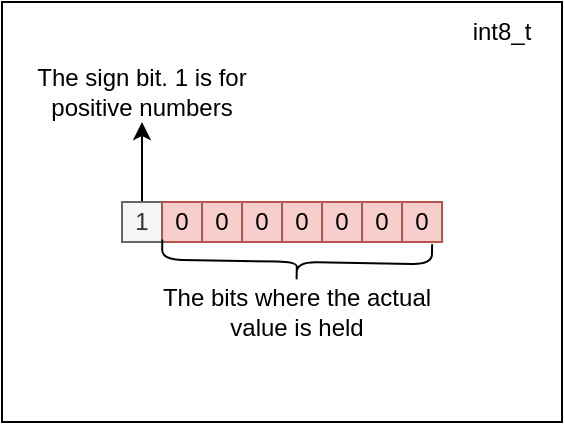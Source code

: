 <mxfile version="20.8.16" type="device"><diagram name="Page-1" id="kGR4Z51IvOq4xOa2MJmD"><mxGraphModel dx="637" dy="488" grid="1" gridSize="10" guides="1" tooltips="1" connect="1" arrows="1" fold="1" page="1" pageScale="1" pageWidth="827" pageHeight="1169" math="0" shadow="0"><root><mxCell id="0"/><mxCell id="1" parent="0"/><mxCell id="cjFBqFJ8WFmLv2LMwNkJ-6" value="" style="rounded=0;whiteSpace=wrap;html=1;" vertex="1" parent="1"><mxGeometry x="180" y="140" width="280" height="210" as="geometry"/></mxCell><mxCell id="cjFBqFJ8WFmLv2LMwNkJ-2" style="edgeStyle=orthogonalEdgeStyle;rounded=0;orthogonalLoop=1;jettySize=auto;html=1;exitX=0.5;exitY=0;exitDx=0;exitDy=0;" edge="1" parent="1" source="gyd_hFsZbHmEjVzMhH9l-1"><mxGeometry relative="1" as="geometry"><mxPoint x="250" y="200" as="targetPoint"/></mxGeometry></mxCell><mxCell id="gyd_hFsZbHmEjVzMhH9l-1" value="1" style="rounded=0;whiteSpace=wrap;html=1;fillColor=#f5f5f5;fontColor=#333333;strokeColor=#666666;" parent="1" vertex="1"><mxGeometry x="240" y="240" width="20" height="20" as="geometry"/></mxCell><mxCell id="gyd_hFsZbHmEjVzMhH9l-2" value="0" style="rounded=0;whiteSpace=wrap;html=1;fillColor=#f8cecc;strokeColor=#b85450;" parent="1" vertex="1"><mxGeometry x="260" y="240" width="20" height="20" as="geometry"/></mxCell><mxCell id="gyd_hFsZbHmEjVzMhH9l-3" value="0" style="rounded=0;whiteSpace=wrap;html=1;fillColor=#f8cecc;strokeColor=#b85450;" parent="1" vertex="1"><mxGeometry x="280" y="240" width="20" height="20" as="geometry"/></mxCell><mxCell id="gyd_hFsZbHmEjVzMhH9l-4" value="0" style="rounded=0;whiteSpace=wrap;html=1;fillColor=#f8cecc;strokeColor=#b85450;" parent="1" vertex="1"><mxGeometry x="300" y="240" width="20" height="20" as="geometry"/></mxCell><mxCell id="gyd_hFsZbHmEjVzMhH9l-5" value="0" style="rounded=0;whiteSpace=wrap;html=1;fillColor=#f8cecc;strokeColor=#b85450;" parent="1" vertex="1"><mxGeometry x="320" y="240" width="20" height="20" as="geometry"/></mxCell><mxCell id="gyd_hFsZbHmEjVzMhH9l-6" value="0" style="rounded=0;whiteSpace=wrap;html=1;fillColor=#f8cecc;strokeColor=#b85450;" parent="1" vertex="1"><mxGeometry x="340" y="240" width="20" height="20" as="geometry"/></mxCell><mxCell id="gyd_hFsZbHmEjVzMhH9l-7" value="0" style="rounded=0;whiteSpace=wrap;html=1;fillColor=#f8cecc;strokeColor=#b85450;" parent="1" vertex="1"><mxGeometry x="360" y="240" width="20" height="20" as="geometry"/></mxCell><mxCell id="gyd_hFsZbHmEjVzMhH9l-8" value="0" style="rounded=0;whiteSpace=wrap;html=1;fillColor=#f8cecc;strokeColor=#b85450;" parent="1" vertex="1"><mxGeometry x="380" y="240" width="20" height="20" as="geometry"/></mxCell><mxCell id="cjFBqFJ8WFmLv2LMwNkJ-3" value="The sign bit. 1 is for positive numbers" style="text;html=1;strokeColor=none;fillColor=none;align=center;verticalAlign=middle;whiteSpace=wrap;rounded=0;" vertex="1" parent="1"><mxGeometry x="195" y="170" width="110" height="30" as="geometry"/></mxCell><mxCell id="cjFBqFJ8WFmLv2LMwNkJ-4" value="" style="shape=curlyBracket;whiteSpace=wrap;html=1;rounded=1;flipH=1;labelPosition=right;verticalLabelPosition=middle;align=left;verticalAlign=middle;rotation=91;" vertex="1" parent="1"><mxGeometry x="317.45" y="202.5" width="20" height="134.91" as="geometry"/></mxCell><mxCell id="cjFBqFJ8WFmLv2LMwNkJ-5" value="The bits where the actual value is held" style="text;html=1;strokeColor=none;fillColor=none;align=center;verticalAlign=middle;whiteSpace=wrap;rounded=0;" vertex="1" parent="1"><mxGeometry x="246.17" y="280" width="162.55" height="30" as="geometry"/></mxCell><mxCell id="cjFBqFJ8WFmLv2LMwNkJ-7" value="int8_t" style="text;html=1;strokeColor=none;fillColor=none;align=center;verticalAlign=middle;whiteSpace=wrap;rounded=0;" vertex="1" parent="1"><mxGeometry x="400" y="140" width="60" height="30" as="geometry"/></mxCell></root></mxGraphModel></diagram></mxfile>